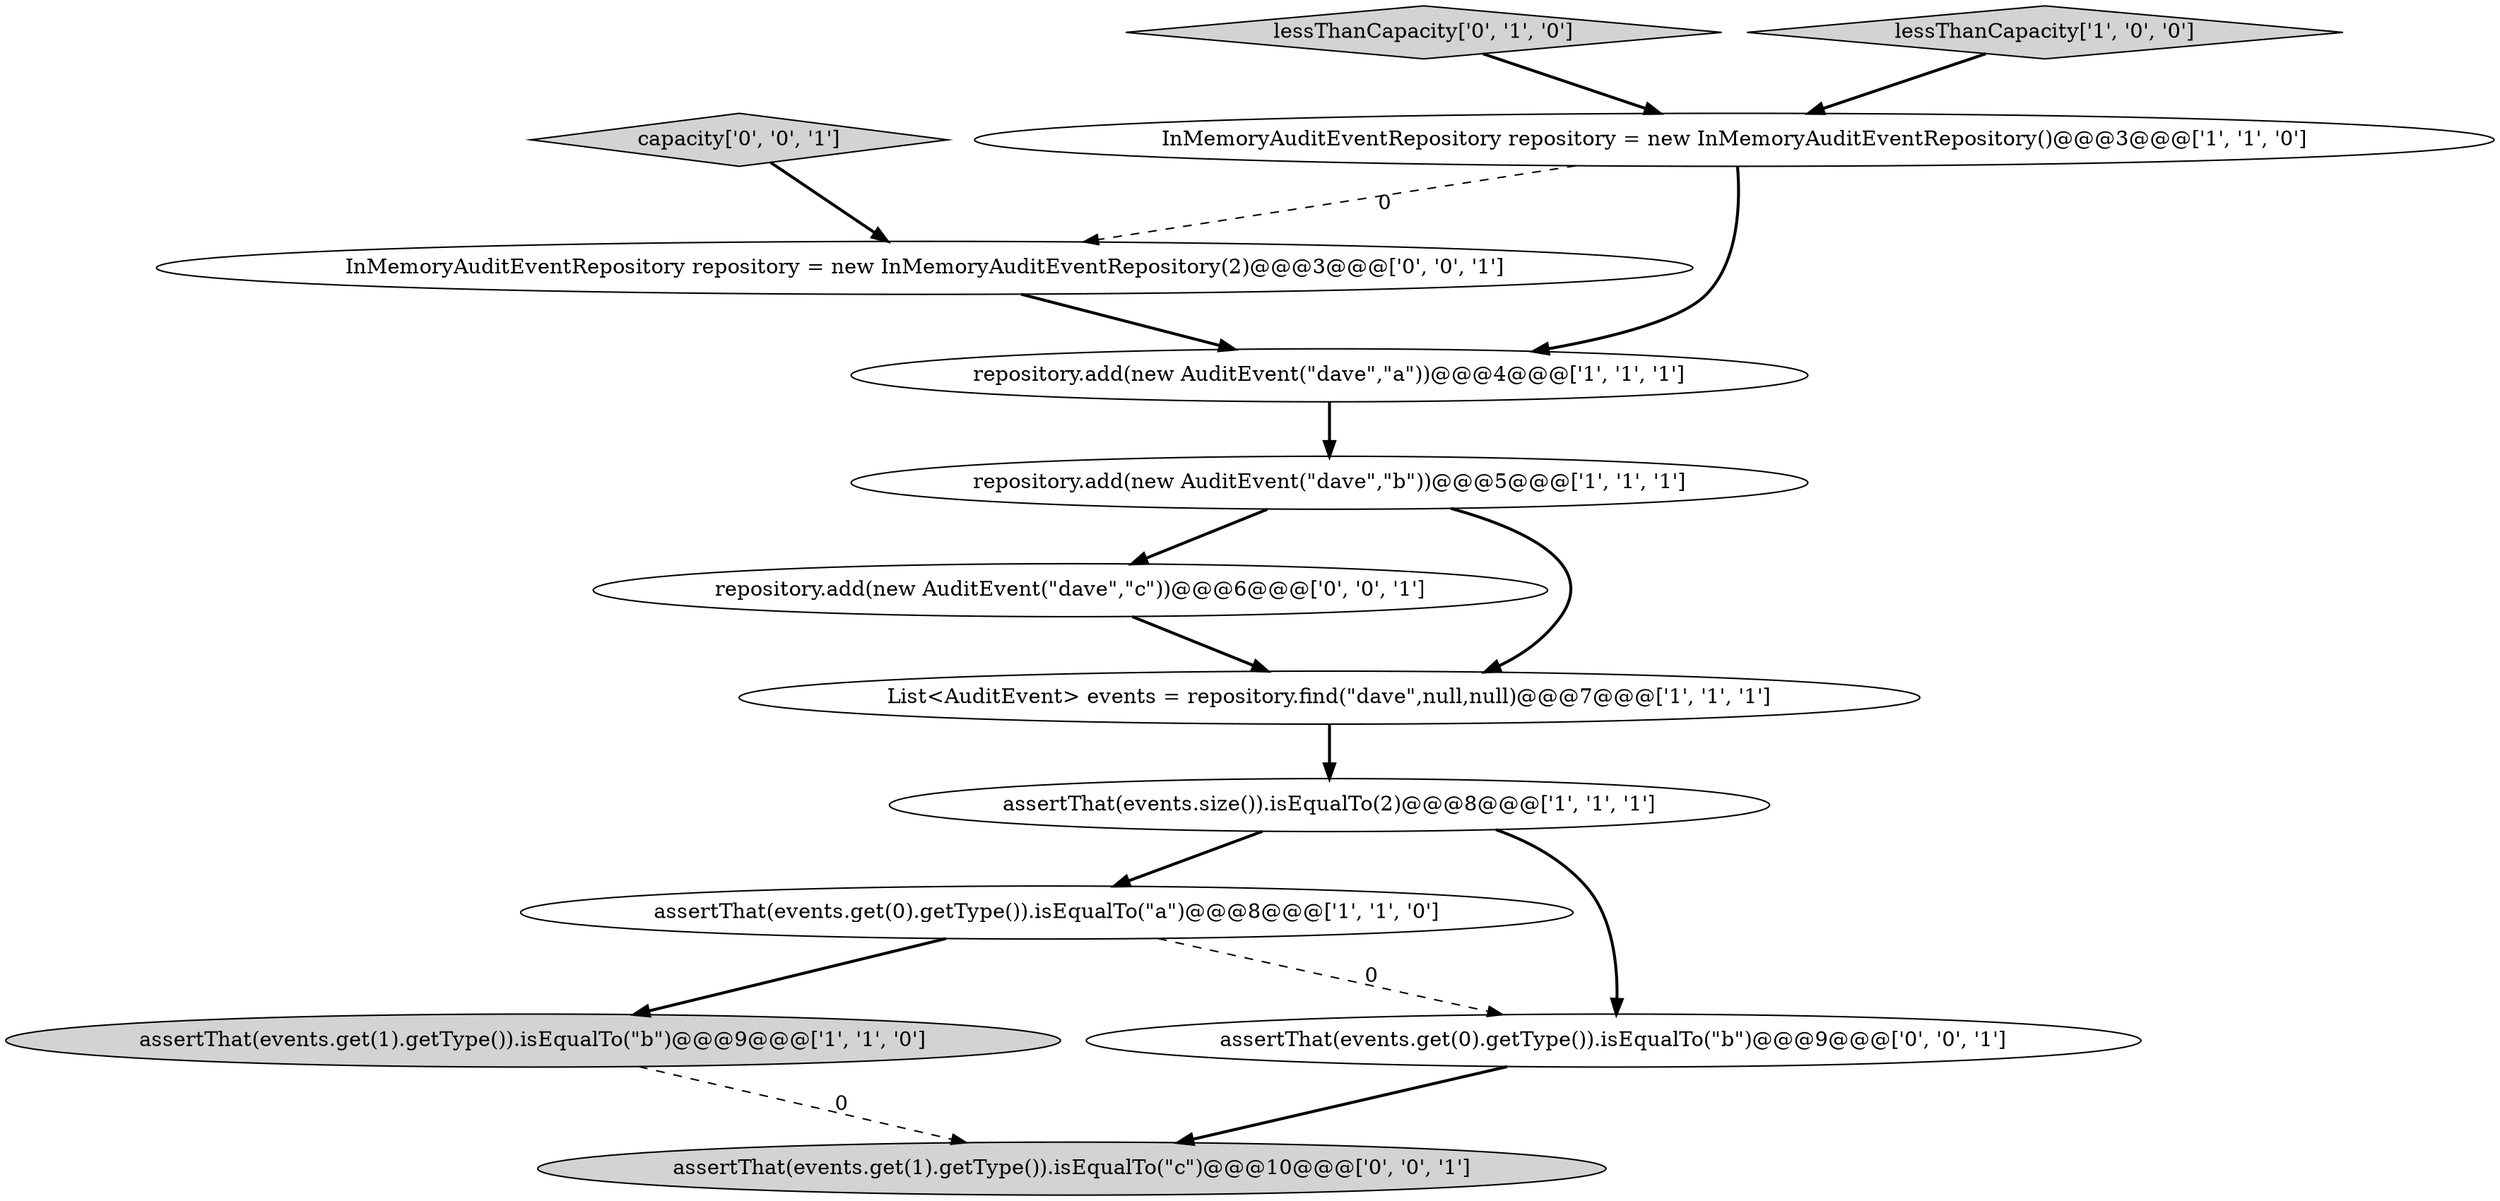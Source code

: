 digraph {
10 [style = filled, label = "repository.add(new AuditEvent(\"dave\",\"c\"))@@@6@@@['0', '0', '1']", fillcolor = white, shape = ellipse image = "AAA0AAABBB3BBB"];
1 [style = filled, label = "assertThat(events.size()).isEqualTo(2)@@@8@@@['1', '1', '1']", fillcolor = white, shape = ellipse image = "AAA0AAABBB1BBB"];
13 [style = filled, label = "InMemoryAuditEventRepository repository = new InMemoryAuditEventRepository(2)@@@3@@@['0', '0', '1']", fillcolor = white, shape = ellipse image = "AAA0AAABBB3BBB"];
2 [style = filled, label = "List<AuditEvent> events = repository.find(\"dave\",null,null)@@@7@@@['1', '1', '1']", fillcolor = white, shape = ellipse image = "AAA0AAABBB1BBB"];
11 [style = filled, label = "capacity['0', '0', '1']", fillcolor = lightgray, shape = diamond image = "AAA0AAABBB3BBB"];
9 [style = filled, label = "assertThat(events.get(1).getType()).isEqualTo(\"c\")@@@10@@@['0', '0', '1']", fillcolor = lightgray, shape = ellipse image = "AAA0AAABBB3BBB"];
5 [style = filled, label = "repository.add(new AuditEvent(\"dave\",\"b\"))@@@5@@@['1', '1', '1']", fillcolor = white, shape = ellipse image = "AAA0AAABBB1BBB"];
8 [style = filled, label = "lessThanCapacity['0', '1', '0']", fillcolor = lightgray, shape = diamond image = "AAA0AAABBB2BBB"];
3 [style = filled, label = "assertThat(events.get(0).getType()).isEqualTo(\"a\")@@@8@@@['1', '1', '0']", fillcolor = white, shape = ellipse image = "AAA0AAABBB1BBB"];
4 [style = filled, label = "assertThat(events.get(1).getType()).isEqualTo(\"b\")@@@9@@@['1', '1', '0']", fillcolor = lightgray, shape = ellipse image = "AAA0AAABBB1BBB"];
6 [style = filled, label = "lessThanCapacity['1', '0', '0']", fillcolor = lightgray, shape = diamond image = "AAA0AAABBB1BBB"];
7 [style = filled, label = "InMemoryAuditEventRepository repository = new InMemoryAuditEventRepository()@@@3@@@['1', '1', '0']", fillcolor = white, shape = ellipse image = "AAA0AAABBB1BBB"];
12 [style = filled, label = "assertThat(events.get(0).getType()).isEqualTo(\"b\")@@@9@@@['0', '0', '1']", fillcolor = white, shape = ellipse image = "AAA0AAABBB3BBB"];
0 [style = filled, label = "repository.add(new AuditEvent(\"dave\",\"a\"))@@@4@@@['1', '1', '1']", fillcolor = white, shape = ellipse image = "AAA0AAABBB1BBB"];
1->3 [style = bold, label=""];
5->10 [style = bold, label=""];
13->0 [style = bold, label=""];
4->9 [style = dashed, label="0"];
5->2 [style = bold, label=""];
10->2 [style = bold, label=""];
7->0 [style = bold, label=""];
3->12 [style = dashed, label="0"];
6->7 [style = bold, label=""];
12->9 [style = bold, label=""];
3->4 [style = bold, label=""];
2->1 [style = bold, label=""];
11->13 [style = bold, label=""];
8->7 [style = bold, label=""];
0->5 [style = bold, label=""];
7->13 [style = dashed, label="0"];
1->12 [style = bold, label=""];
}
